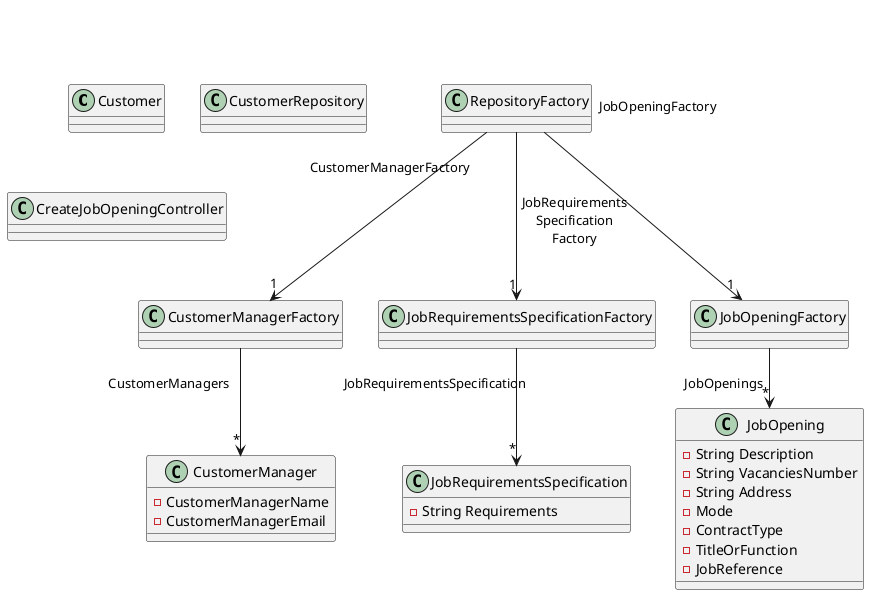 @startuml
'skinparam linetype ortho
'left to right direction

class Customer

class CustomerRepository

class CreateJobOpeningController
class CustomerManager {
    - CustomerManagerName
    - CustomerManagerEmail
}

class CustomerManagerFactory {}

class JobRequirementsSpecification {
   - String Requirements
}
class JobRequirementsSpecificationFactory {}

class JobOpening {
   - String Description
   - String VacanciesNumber
   - String Address
   - Mode
   - ContractType
   - TitleOrFunction
   - JobReference
}
class JobOpeningFactory {}
class RepositoryFactory {}



RepositoryFactory "\lCustomerManagerFactory           " ---> "1" CustomerManagerFactory
RepositoryFactory "\n\n\n\n\nJobOpeningFactory" ---> "1" JobOpeningFactory
RepositoryFactory "\n\n\nJobRequirements\nSpecification\nFactory" ---> "1" JobRequirementsSpecificationFactory

CustomerManagerFactory "\nCustomerManagers" --> "*" CustomerManager
JobOpeningFactory "\nJobOpenings" --> "*" JobOpening
JobRequirementsSpecificationFactory "\nJobRequirementsSpecification" --> "*" JobRequirementsSpecification





@enduml